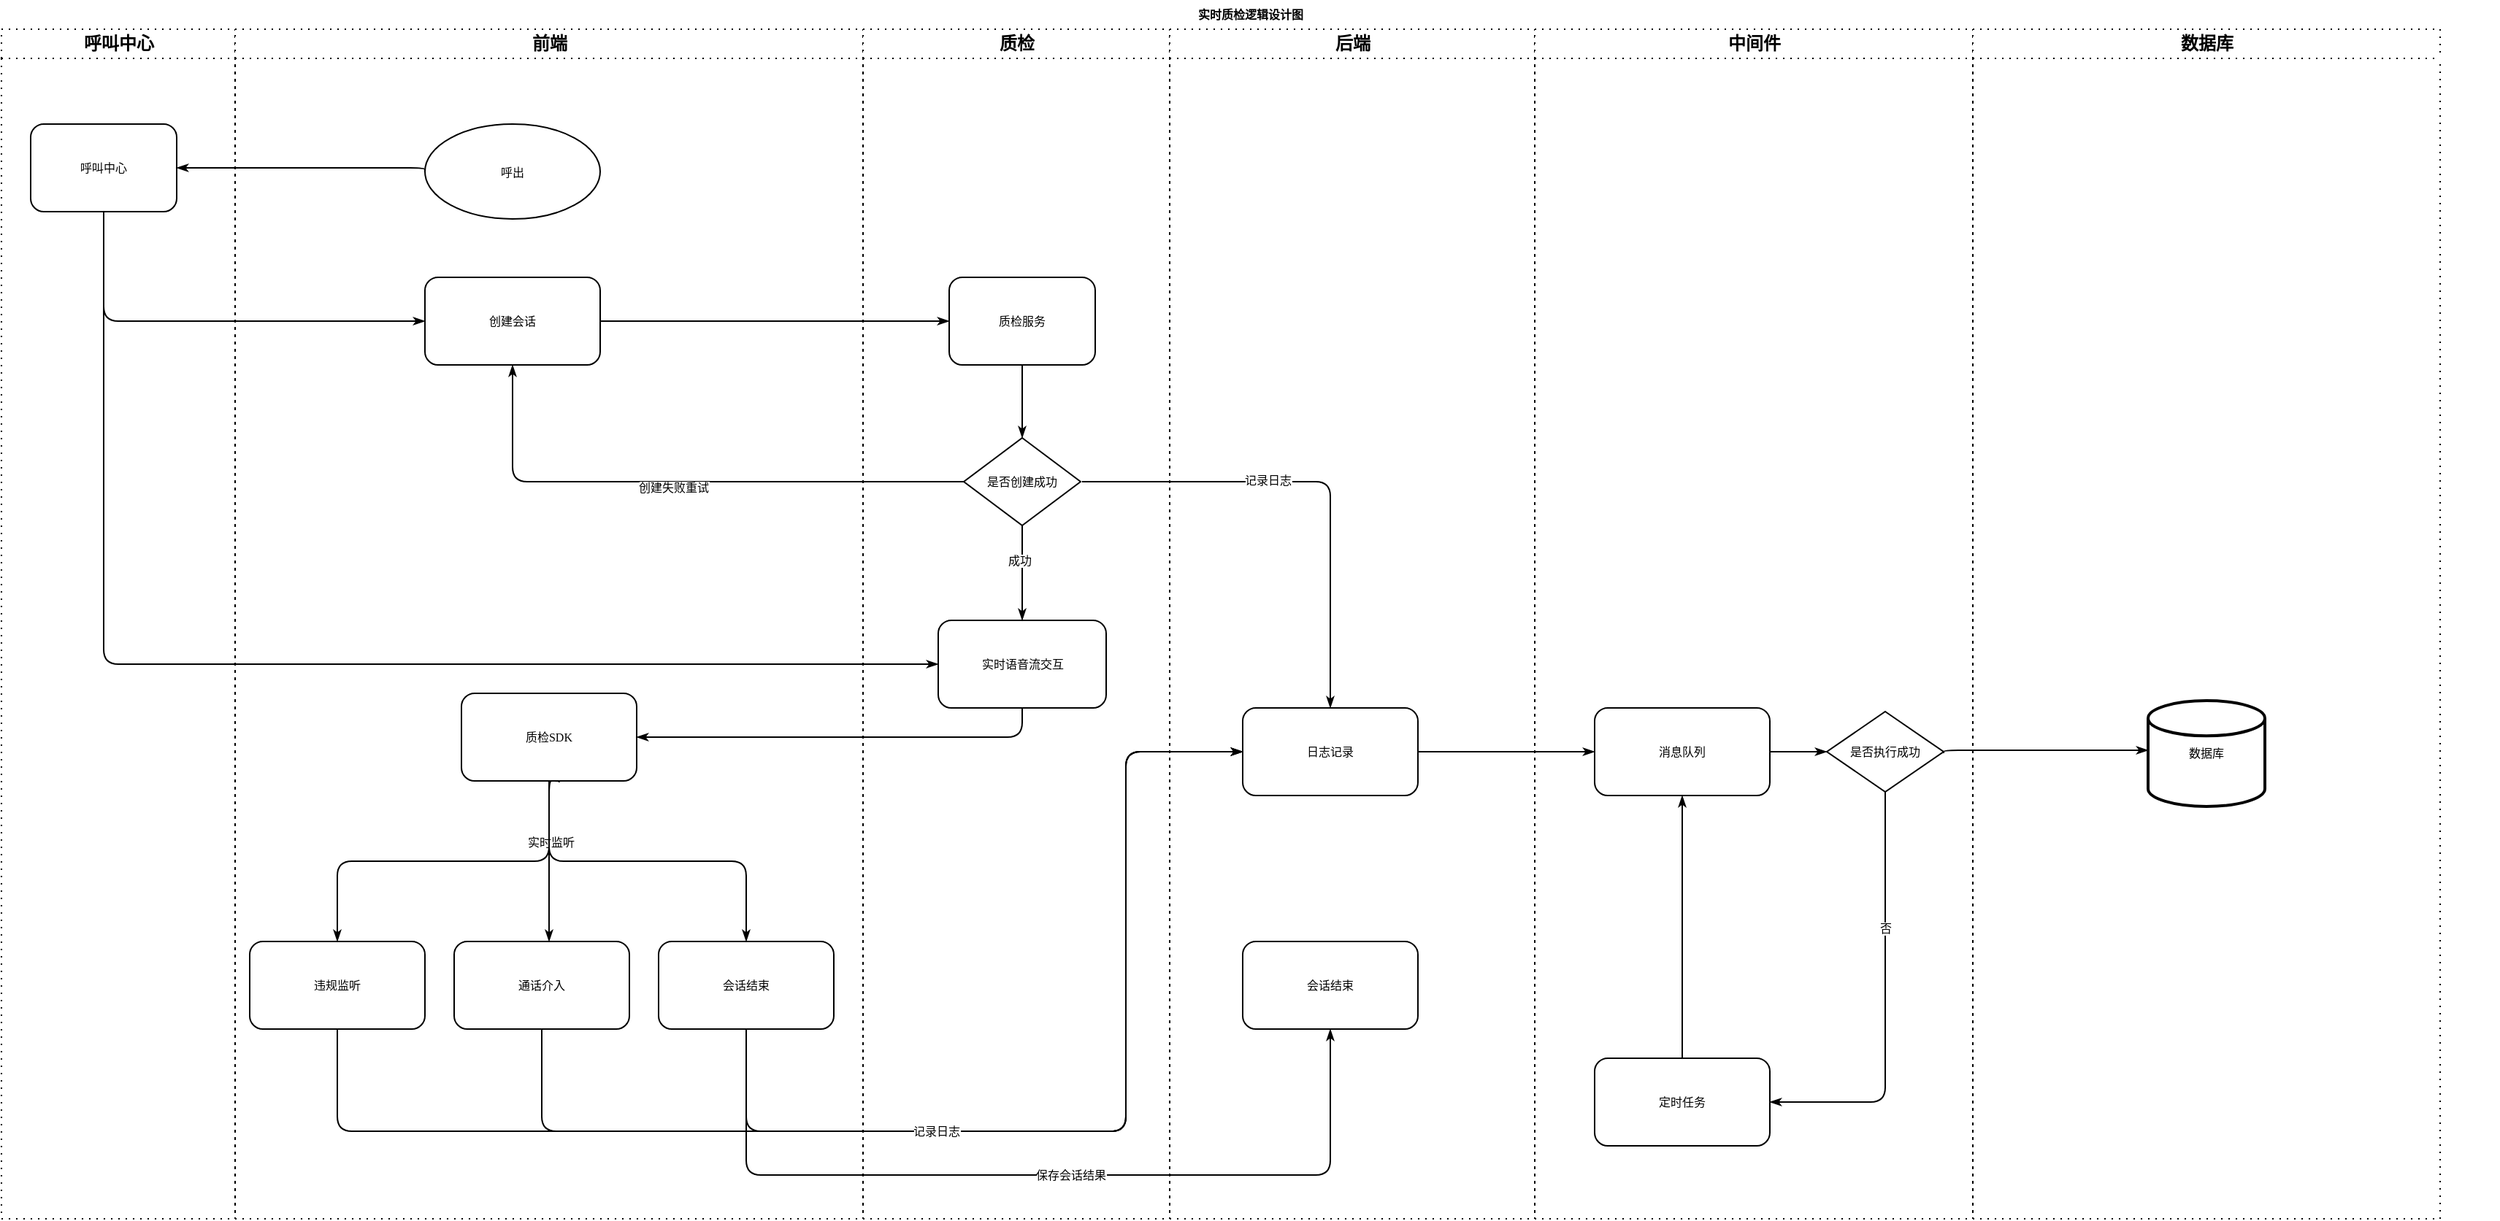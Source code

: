 <mxfile version="14.1.1" type="github">
  <diagram name="Page-1" id="74e2e168-ea6b-b213-b513-2b3c1d86103e">
    <mxGraphModel dx="1234" dy="514" grid="1" gridSize="10" guides="1" tooltips="1" connect="1" arrows="1" fold="1" page="1" pageScale="1" pageWidth="1100" pageHeight="850" background="#ffffff" math="0" shadow="0">
      <root>
        <mxCell id="0" />
        <mxCell id="1" parent="0" />
        <mxCell id="77e6c97f196da883-1" value="实时质检逻辑设计图" style="swimlane;html=1;childLayout=stackLayout;startSize=20;rounded=0;shadow=0;labelBackgroundColor=none;strokeWidth=1;fontFamily=Verdana;fontSize=8;align=center;swimlaneLine=1;strokeColor=none;" parent="1" vertex="1">
          <mxGeometry x="60" width="1710" height="835" as="geometry">
            <mxRectangle x="60" width="140" height="20" as="alternateBounds" />
          </mxGeometry>
        </mxCell>
        <mxCell id="77e6c97f196da883-2" value="呼叫中心" style="swimlane;html=1;startSize=20;swimlaneFillColor=none;dashed=1;dashPattern=1 4;" parent="77e6c97f196da883-1" vertex="1">
          <mxGeometry y="20" width="160" height="815" as="geometry" />
        </mxCell>
        <mxCell id="77e6c97f196da883-8" value="&lt;font style=&quot;vertical-align: inherit&quot;&gt;&lt;font style=&quot;vertical-align: inherit&quot;&gt;呼叫中心&lt;/font&gt;&lt;/font&gt;" style="rounded=1;whiteSpace=wrap;html=1;shadow=0;labelBackgroundColor=none;strokeWidth=1;fontFamily=Verdana;fontSize=8;align=center;" parent="77e6c97f196da883-2" vertex="1">
          <mxGeometry x="20" y="65" width="100" height="60" as="geometry" />
        </mxCell>
        <mxCell id="77e6c97f196da883-28" style="edgeStyle=orthogonalEdgeStyle;rounded=1;html=1;labelBackgroundColor=none;startArrow=none;startFill=0;startSize=5;endArrow=classicThin;endFill=1;endSize=5;jettySize=auto;orthogonalLoop=1;strokeWidth=1;fontFamily=Verdana;fontSize=8" parent="77e6c97f196da883-1" source="77e6c97f196da883-9" target="77e6c97f196da883-12" edge="1">
          <mxGeometry relative="1" as="geometry" />
        </mxCell>
        <object label="" placeholders="1" id="77e6c97f196da883-30">
          <mxCell style="edgeStyle=orthogonalEdgeStyle;rounded=1;html=1;labelBackgroundColor=none;startArrow=none;startFill=0;startSize=5;endArrow=classicThin;endFill=1;endSize=5;jettySize=auto;orthogonalLoop=1;strokeWidth=1;fontFamily=Verdana;fontSize=8" parent="77e6c97f196da883-1" source="77e6c97f196da883-13" target="77e6c97f196da883-9" edge="1">
            <mxGeometry relative="1" as="geometry" />
          </mxCell>
        </object>
        <mxCell id="eDigmIHYkgGR732zNb33-26" value="&lt;font style=&quot;vertical-align: inherit&quot;&gt;&lt;font style=&quot;vertical-align: inherit&quot;&gt;创建失败重试&lt;/font&gt;&lt;/font&gt;" style="edgeLabel;html=1;align=center;verticalAlign=middle;resizable=0;points=[];fontSize=8;fontFamily=Verdana;" vertex="1" connectable="0" parent="77e6c97f196da883-30">
          <mxGeometry x="0.025" y="4" relative="1" as="geometry">
            <mxPoint as="offset" />
          </mxGeometry>
        </mxCell>
        <mxCell id="77e6c97f196da883-33" style="edgeStyle=orthogonalEdgeStyle;rounded=1;html=1;labelBackgroundColor=none;startArrow=none;startFill=0;startSize=5;endArrow=classicThin;endFill=1;endSize=5;jettySize=auto;orthogonalLoop=1;strokeWidth=1;fontFamily=Verdana;fontSize=8;" parent="77e6c97f196da883-1" target="eDigmIHYkgGR732zNb33-33" edge="1">
          <mxGeometry relative="1" as="geometry">
            <mxPoint x="740" y="330" as="sourcePoint" />
            <mxPoint x="1000" y="350" as="targetPoint" />
            <Array as="points">
              <mxPoint x="910" y="330" />
            </Array>
          </mxGeometry>
        </mxCell>
        <mxCell id="eDigmIHYkgGR732zNb33-24" value="&lt;font style=&quot;vertical-align: inherit&quot;&gt;&lt;font style=&quot;vertical-align: inherit&quot;&gt;记录日志&lt;br&gt;&lt;/font&gt;&lt;/font&gt;" style="edgeLabel;html=1;align=center;verticalAlign=middle;resizable=0;points=[];fontSize=8;fontFamily=Verdana;" vertex="1" connectable="0" parent="77e6c97f196da883-33">
          <mxGeometry x="-0.221" y="1" relative="1" as="geometry">
            <mxPoint as="offset" />
          </mxGeometry>
        </mxCell>
        <mxCell id="77e6c97f196da883-3" value="前端" style="swimlane;html=1;startSize=20;dashed=1;dashPattern=1 4;" parent="77e6c97f196da883-1" vertex="1">
          <mxGeometry x="160" y="20" width="430" height="815" as="geometry" />
        </mxCell>
        <mxCell id="77e6c97f196da883-9" value="创建会话" style="rounded=1;whiteSpace=wrap;html=1;shadow=0;labelBackgroundColor=none;strokeWidth=1;fontFamily=Verdana;fontSize=8;align=center;" parent="77e6c97f196da883-3" vertex="1">
          <mxGeometry x="130" y="170" width="120" height="60" as="geometry" />
        </mxCell>
        <mxCell id="eDigmIHYkgGR732zNb33-14" value="&lt;font style=&quot;vertical-align: inherit&quot;&gt;&lt;font style=&quot;vertical-align: inherit&quot;&gt;违规监听&lt;/font&gt;&lt;/font&gt;" style="rounded=1;whiteSpace=wrap;html=1;fontFamily=Verdana;fontSize=8;" vertex="1" parent="77e6c97f196da883-3">
          <mxGeometry x="10" y="625" width="120" height="60" as="geometry" />
        </mxCell>
        <mxCell id="eDigmIHYkgGR732zNb33-15" value="&lt;font style=&quot;vertical-align: inherit&quot;&gt;&lt;font style=&quot;vertical-align: inherit&quot;&gt;通话介入&lt;/font&gt;&lt;/font&gt;" style="rounded=1;whiteSpace=wrap;html=1;fontFamily=Verdana;fontSize=8;" vertex="1" parent="77e6c97f196da883-3">
          <mxGeometry x="150" y="625" width="120" height="60" as="geometry" />
        </mxCell>
        <mxCell id="eDigmIHYkgGR732zNb33-20" style="edgeStyle=orthogonalEdgeStyle;orthogonalLoop=1;jettySize=auto;html=1;exitX=0.558;exitY=1.017;exitDx=0;exitDy=0;labelBackgroundColor=none;startFill=0;startSize=5;endArrow=classicThin;endFill=1;endSize=5;strokeColor=#000000;strokeWidth=1;fontFamily=Verdana;fontSize=8;exitPerimeter=0;" edge="1" parent="77e6c97f196da883-3" source="eDigmIHYkgGR732zNb33-16" target="eDigmIHYkgGR732zNb33-15">
          <mxGeometry relative="1" as="geometry">
            <mxPoint x="190" y="624" as="targetPoint" />
            <Array as="points">
              <mxPoint x="222" y="515" />
              <mxPoint x="215" y="515" />
            </Array>
          </mxGeometry>
        </mxCell>
        <mxCell id="eDigmIHYkgGR732zNb33-21" value="&lt;font style=&quot;vertical-align: inherit&quot;&gt;&lt;font style=&quot;vertical-align: inherit&quot;&gt;实时监听&lt;br&gt;&lt;/font&gt;&lt;/font&gt;" style="edgeLabel;html=1;align=center;verticalAlign=middle;resizable=0;points=[];fontSize=8;fontFamily=Verdana;" vertex="1" connectable="0" parent="eDigmIHYkgGR732zNb33-20">
          <mxGeometry x="-0.154" y="1" relative="1" as="geometry">
            <mxPoint as="offset" />
          </mxGeometry>
        </mxCell>
        <mxCell id="eDigmIHYkgGR732zNb33-22" style="edgeStyle=orthogonalEdgeStyle;orthogonalLoop=1;jettySize=auto;html=1;exitX=0.5;exitY=1;exitDx=0;exitDy=0;entryX=0.5;entryY=0;entryDx=0;entryDy=0;labelBackgroundColor=none;startFill=0;startSize=5;endArrow=classicThin;endFill=1;endSize=5;strokeColor=#000000;strokeWidth=1;fontFamily=Verdana;fontSize=8;exitPerimeter=0;" edge="1" parent="77e6c97f196da883-3" source="eDigmIHYkgGR732zNb33-16" target="eDigmIHYkgGR732zNb33-14">
          <mxGeometry relative="1" as="geometry" />
        </mxCell>
        <mxCell id="eDigmIHYkgGR732zNb33-23" style="edgeStyle=orthogonalEdgeStyle;orthogonalLoop=1;jettySize=auto;html=1;exitX=0.5;exitY=1;exitDx=0;exitDy=0;entryX=0.5;entryY=0;entryDx=0;entryDy=0;labelBackgroundColor=none;startFill=0;startSize=5;endArrow=classicThin;endFill=1;endSize=5;strokeColor=#000000;strokeWidth=1;fontFamily=Verdana;fontSize=8;" edge="1" parent="77e6c97f196da883-3" source="eDigmIHYkgGR732zNb33-16" target="eDigmIHYkgGR732zNb33-19">
          <mxGeometry relative="1" as="geometry" />
        </mxCell>
        <mxCell id="eDigmIHYkgGR732zNb33-16" value="&lt;font style=&quot;vertical-align: inherit&quot;&gt;&lt;font style=&quot;vertical-align: inherit&quot;&gt;质检SDK&lt;/font&gt;&lt;/font&gt;" style="rounded=1;whiteSpace=wrap;html=1;fontFamily=Verdana;fontSize=8;" vertex="1" parent="77e6c97f196da883-3">
          <mxGeometry x="155" y="455" width="120" height="60" as="geometry" />
        </mxCell>
        <mxCell id="eDigmIHYkgGR732zNb33-19" value="&lt;font style=&quot;vertical-align: inherit&quot;&gt;&lt;font style=&quot;vertical-align: inherit&quot;&gt;会话结束&lt;/font&gt;&lt;/font&gt;" style="rounded=1;whiteSpace=wrap;html=1;fontFamily=Verdana;fontSize=8;" vertex="1" parent="77e6c97f196da883-3">
          <mxGeometry x="290" y="625" width="120" height="60" as="geometry" />
        </mxCell>
        <mxCell id="eDigmIHYkgGR732zNb33-44" value="&lt;span&gt;呼出&lt;/span&gt;" style="ellipse;whiteSpace=wrap;html=1;fontFamily=Verdana;fontSize=8;" vertex="1" parent="77e6c97f196da883-3">
          <mxGeometry x="130" y="65" width="120" height="65" as="geometry" />
        </mxCell>
        <mxCell id="77e6c97f196da883-4" value="质检" style="swimlane;html=1;startSize=20;dashed=1;dashPattern=1 4;" parent="77e6c97f196da883-1" vertex="1">
          <mxGeometry x="590" y="20" width="210" height="815" as="geometry" />
        </mxCell>
        <mxCell id="77e6c97f196da883-12" value="&lt;font style=&quot;vertical-align: inherit&quot;&gt;&lt;font style=&quot;vertical-align: inherit&quot;&gt;质检服务&lt;/font&gt;&lt;/font&gt;" style="rounded=1;whiteSpace=wrap;html=1;shadow=0;labelBackgroundColor=none;strokeWidth=1;fontFamily=Verdana;fontSize=8;align=center;" parent="77e6c97f196da883-4" vertex="1">
          <mxGeometry x="59" y="170" width="100" height="60" as="geometry" />
        </mxCell>
        <mxCell id="eDigmIHYkgGR732zNb33-11" style="edgeStyle=orthogonalEdgeStyle;orthogonalLoop=1;jettySize=auto;html=1;exitX=0.5;exitY=1;exitDx=0;exitDy=0;labelBackgroundColor=none;startFill=0;startSize=5;endArrow=classicThin;endFill=1;endSize=5;strokeColor=#000000;strokeWidth=1;fontFamily=Verdana;fontSize=8;" edge="1" parent="77e6c97f196da883-4" source="77e6c97f196da883-13" target="eDigmIHYkgGR732zNb33-10">
          <mxGeometry relative="1" as="geometry" />
        </mxCell>
        <mxCell id="eDigmIHYkgGR732zNb33-25" value="&lt;font style=&quot;vertical-align: inherit&quot;&gt;&lt;font style=&quot;vertical-align: inherit&quot;&gt;成功&lt;/font&gt;&lt;/font&gt;" style="edgeLabel;html=1;align=center;verticalAlign=middle;resizable=0;points=[];fontSize=8;fontFamily=Verdana;" vertex="1" connectable="0" parent="eDigmIHYkgGR732zNb33-11">
          <mxGeometry x="-0.262" y="-2" relative="1" as="geometry">
            <mxPoint as="offset" />
          </mxGeometry>
        </mxCell>
        <mxCell id="77e6c97f196da883-13" value="&lt;font style=&quot;vertical-align: inherit&quot;&gt;&lt;font style=&quot;vertical-align: inherit&quot;&gt;是否创建成功&lt;/font&gt;&lt;/font&gt;" style="rhombus;whiteSpace=wrap;html=1;rounded=0;shadow=0;labelBackgroundColor=none;strokeWidth=1;fontFamily=Verdana;fontSize=8;align=center;" parent="77e6c97f196da883-4" vertex="1">
          <mxGeometry x="69" y="280" width="80" height="60" as="geometry" />
        </mxCell>
        <mxCell id="77e6c97f196da883-29" style="edgeStyle=orthogonalEdgeStyle;rounded=1;html=1;labelBackgroundColor=none;startArrow=none;startFill=0;startSize=5;endArrow=classicThin;endFill=1;endSize=5;jettySize=auto;orthogonalLoop=1;strokeWidth=1;fontFamily=Verdana;fontSize=8;exitX=0.5;exitY=1;exitDx=0;exitDy=0;" parent="77e6c97f196da883-4" source="77e6c97f196da883-12" target="77e6c97f196da883-13" edge="1">
          <mxGeometry relative="1" as="geometry">
            <mxPoint x="80" y="215" as="sourcePoint" />
          </mxGeometry>
        </mxCell>
        <mxCell id="eDigmIHYkgGR732zNb33-10" value="&lt;font style=&quot;vertical-align: inherit&quot;&gt;&lt;font style=&quot;vertical-align: inherit&quot;&gt;&lt;font style=&quot;vertical-align: inherit&quot;&gt;&lt;font style=&quot;vertical-align: inherit&quot;&gt;实时语音流交互&lt;/font&gt;&lt;/font&gt;&lt;/font&gt;&lt;/font&gt;" style="rounded=1;whiteSpace=wrap;html=1;fontFamily=Verdana;fontSize=8;" vertex="1" parent="77e6c97f196da883-4">
          <mxGeometry x="51.5" y="405" width="115" height="60" as="geometry" />
        </mxCell>
        <mxCell id="77e6c97f196da883-5" value="后端" style="swimlane;html=1;startSize=20;dashed=1;dashPattern=1 4;" parent="77e6c97f196da883-1" vertex="1">
          <mxGeometry x="800" y="20" width="250" height="815" as="geometry" />
        </mxCell>
        <mxCell id="eDigmIHYkgGR732zNb33-32" value="会话结束" style="rounded=1;whiteSpace=wrap;html=1;fontFamily=Verdana;fontSize=8;" vertex="1" parent="77e6c97f196da883-5">
          <mxGeometry x="50" y="625" width="120" height="60" as="geometry" />
        </mxCell>
        <mxCell id="eDigmIHYkgGR732zNb33-33" value="日志记录" style="rounded=1;whiteSpace=wrap;html=1;fontFamily=Verdana;fontSize=8;" vertex="1" parent="77e6c97f196da883-5">
          <mxGeometry x="50" y="465" width="120" height="60" as="geometry" />
        </mxCell>
        <mxCell id="77e6c97f196da883-6" value="中间件" style="swimlane;html=1;startSize=20;dashed=1;dashPattern=1 4;" parent="77e6c97f196da883-1" vertex="1">
          <mxGeometry x="1050" y="20" width="300" height="815" as="geometry" />
        </mxCell>
        <mxCell id="eDigmIHYkgGR732zNb33-41" value="消息队列" style="rounded=1;whiteSpace=wrap;html=1;fontFamily=Verdana;fontSize=8;" vertex="1" parent="77e6c97f196da883-6">
          <mxGeometry x="41" y="465" width="120" height="60" as="geometry" />
        </mxCell>
        <mxCell id="eDigmIHYkgGR732zNb33-56" style="edgeStyle=orthogonalEdgeStyle;orthogonalLoop=1;jettySize=auto;html=1;exitX=0.5;exitY=0;exitDx=0;exitDy=0;entryX=0.5;entryY=1;entryDx=0;entryDy=0;labelBackgroundColor=none;startFill=0;startSize=5;endArrow=classicThin;endFill=1;endSize=5;strokeColor=#000000;strokeWidth=1;fontFamily=Verdana;fontSize=8;" edge="1" parent="77e6c97f196da883-6" source="eDigmIHYkgGR732zNb33-43" target="eDigmIHYkgGR732zNb33-41">
          <mxGeometry relative="1" as="geometry" />
        </mxCell>
        <mxCell id="eDigmIHYkgGR732zNb33-43" value="定时任务" style="rounded=1;whiteSpace=wrap;html=1;fontFamily=Verdana;fontSize=8;" vertex="1" parent="77e6c97f196da883-6">
          <mxGeometry x="41" y="705" width="120" height="60" as="geometry" />
        </mxCell>
        <mxCell id="eDigmIHYkgGR732zNb33-48" value="是否执行成功" style="rhombus;whiteSpace=wrap;html=1;fontFamily=Verdana;fontSize=8;" vertex="1" parent="77e6c97f196da883-6">
          <mxGeometry x="200" y="467.5" width="80" height="55" as="geometry" />
        </mxCell>
        <mxCell id="eDigmIHYkgGR732zNb33-49" style="edgeStyle=orthogonalEdgeStyle;orthogonalLoop=1;jettySize=auto;html=1;exitX=1;exitY=0.5;exitDx=0;exitDy=0;entryX=0;entryY=0.5;entryDx=0;entryDy=0;labelBackgroundColor=none;startFill=0;startSize=5;endArrow=classicThin;endFill=1;endSize=5;strokeColor=#000000;strokeWidth=1;fontFamily=Verdana;fontSize=8;" edge="1" parent="77e6c97f196da883-6" source="eDigmIHYkgGR732zNb33-41" target="eDigmIHYkgGR732zNb33-48">
          <mxGeometry relative="1" as="geometry" />
        </mxCell>
        <mxCell id="eDigmIHYkgGR732zNb33-53" style="edgeStyle=orthogonalEdgeStyle;orthogonalLoop=1;jettySize=auto;html=1;exitX=0.5;exitY=1;exitDx=0;exitDy=0;entryX=1;entryY=0.5;entryDx=0;entryDy=0;labelBackgroundColor=none;startFill=0;startSize=5;endArrow=classicThin;endFill=1;endSize=5;strokeColor=#000000;strokeWidth=1;fontFamily=Verdana;fontSize=8;" edge="1" parent="77e6c97f196da883-6" source="eDigmIHYkgGR732zNb33-48" target="eDigmIHYkgGR732zNb33-43">
          <mxGeometry relative="1" as="geometry" />
        </mxCell>
        <mxCell id="eDigmIHYkgGR732zNb33-55" value="否" style="edgeLabel;html=1;align=center;verticalAlign=middle;resizable=0;points=[];fontSize=8;fontFamily=Verdana;" vertex="1" connectable="0" parent="eDigmIHYkgGR732zNb33-53">
          <mxGeometry x="-0.357" relative="1" as="geometry">
            <mxPoint as="offset" />
          </mxGeometry>
        </mxCell>
        <mxCell id="eDigmIHYkgGR732zNb33-8" style="edgeStyle=orthogonalEdgeStyle;orthogonalLoop=1;jettySize=auto;html=1;exitX=0.5;exitY=1;exitDx=0;exitDy=0;entryX=0;entryY=0.5;entryDx=0;entryDy=0;labelBackgroundColor=none;startFill=0;startSize=5;endArrow=classicThin;endFill=1;endSize=5;strokeWidth=1;fontFamily=Verdana;fontSize=8;" edge="1" parent="77e6c97f196da883-1" source="77e6c97f196da883-8" target="77e6c97f196da883-9">
          <mxGeometry relative="1" as="geometry" />
        </mxCell>
        <mxCell id="eDigmIHYkgGR732zNb33-17" style="edgeStyle=orthogonalEdgeStyle;orthogonalLoop=1;jettySize=auto;html=1;exitX=0.5;exitY=1;exitDx=0;exitDy=0;entryX=0;entryY=0.5;entryDx=0;entryDy=0;labelBackgroundColor=none;startFill=0;startSize=5;endArrow=classicThin;endFill=1;endSize=5;strokeColor=#000000;strokeWidth=1;fontFamily=Verdana;fontSize=8;" edge="1" parent="77e6c97f196da883-1" source="77e6c97f196da883-8" target="eDigmIHYkgGR732zNb33-10">
          <mxGeometry relative="1" as="geometry" />
        </mxCell>
        <mxCell id="eDigmIHYkgGR732zNb33-18" style="edgeStyle=orthogonalEdgeStyle;orthogonalLoop=1;jettySize=auto;html=1;exitX=0.5;exitY=1;exitDx=0;exitDy=0;entryX=1;entryY=0.5;entryDx=0;entryDy=0;labelBackgroundColor=none;startFill=0;startSize=5;endArrow=classicThin;endFill=1;endSize=5;strokeColor=#000000;strokeWidth=1;fontFamily=Verdana;fontSize=8;" edge="1" parent="77e6c97f196da883-1" source="eDigmIHYkgGR732zNb33-10" target="eDigmIHYkgGR732zNb33-16">
          <mxGeometry relative="1" as="geometry" />
        </mxCell>
        <mxCell id="eDigmIHYkgGR732zNb33-34" style="edgeStyle=orthogonalEdgeStyle;orthogonalLoop=1;jettySize=auto;html=1;exitX=0.5;exitY=1;exitDx=0;exitDy=0;entryX=0;entryY=0.5;entryDx=0;entryDy=0;labelBackgroundColor=none;startFill=0;startSize=5;endArrow=classicThin;endFill=1;endSize=5;strokeColor=#000000;strokeWidth=1;fontFamily=Verdana;fontSize=8;" edge="1" parent="77e6c97f196da883-1" source="eDigmIHYkgGR732zNb33-14" target="eDigmIHYkgGR732zNb33-33">
          <mxGeometry relative="1" as="geometry">
            <Array as="points">
              <mxPoint x="230" y="775" />
              <mxPoint x="770" y="775" />
              <mxPoint x="770" y="515" />
            </Array>
          </mxGeometry>
        </mxCell>
        <mxCell id="eDigmIHYkgGR732zNb33-36" style="edgeStyle=orthogonalEdgeStyle;orthogonalLoop=1;jettySize=auto;html=1;exitX=0.5;exitY=1;exitDx=0;exitDy=0;entryX=0;entryY=0.5;entryDx=0;entryDy=0;labelBackgroundColor=none;startFill=0;startSize=5;endArrow=classicThin;endFill=1;endSize=5;strokeColor=#000000;strokeWidth=1;fontFamily=Verdana;fontSize=8;" edge="1" parent="77e6c97f196da883-1" source="eDigmIHYkgGR732zNb33-15" target="eDigmIHYkgGR732zNb33-33">
          <mxGeometry relative="1" as="geometry">
            <Array as="points">
              <mxPoint x="370" y="775" />
              <mxPoint x="770" y="775" />
              <mxPoint x="770" y="515" />
            </Array>
          </mxGeometry>
        </mxCell>
        <mxCell id="eDigmIHYkgGR732zNb33-37" style="edgeStyle=orthogonalEdgeStyle;orthogonalLoop=1;jettySize=auto;html=1;exitX=0.5;exitY=1;exitDx=0;exitDy=0;entryX=0;entryY=0.5;entryDx=0;entryDy=0;labelBackgroundColor=none;startFill=0;startSize=5;endArrow=classicThin;endFill=1;endSize=5;strokeColor=#000000;strokeWidth=1;fontFamily=Verdana;fontSize=8;" edge="1" parent="77e6c97f196da883-1" source="eDigmIHYkgGR732zNb33-19" target="eDigmIHYkgGR732zNb33-33">
          <mxGeometry relative="1" as="geometry">
            <Array as="points">
              <mxPoint x="510" y="775" />
              <mxPoint x="770" y="775" />
              <mxPoint x="770" y="515" />
            </Array>
          </mxGeometry>
        </mxCell>
        <mxCell id="eDigmIHYkgGR732zNb33-38" value="记录日志" style="edgeLabel;html=1;align=center;verticalAlign=middle;resizable=0;points=[];fontSize=8;fontFamily=Verdana;" vertex="1" connectable="0" parent="eDigmIHYkgGR732zNb33-37">
          <mxGeometry x="-0.403" relative="1" as="geometry">
            <mxPoint as="offset" />
          </mxGeometry>
        </mxCell>
        <mxCell id="eDigmIHYkgGR732zNb33-45" style="edgeStyle=orthogonalEdgeStyle;orthogonalLoop=1;jettySize=auto;html=1;exitX=1;exitY=0.5;exitDx=0;exitDy=0;labelBackgroundColor=none;startFill=0;startSize=5;endArrow=classicThin;endFill=1;endSize=5;strokeColor=#000000;strokeWidth=1;fontFamily=Verdana;fontSize=8;" edge="1" parent="77e6c97f196da883-1" source="eDigmIHYkgGR732zNb33-33" target="eDigmIHYkgGR732zNb33-41">
          <mxGeometry relative="1" as="geometry" />
        </mxCell>
        <mxCell id="eDigmIHYkgGR732zNb33-58" style="edgeStyle=orthogonalEdgeStyle;orthogonalLoop=1;jettySize=auto;html=1;exitX=0;exitY=0.5;exitDx=0;exitDy=0;labelBackgroundColor=none;startFill=0;startSize=5;endArrow=classicThin;endFill=1;endSize=5;strokeColor=#000000;strokeWidth=1;fontFamily=Verdana;fontSize=8;" edge="1" parent="77e6c97f196da883-1" source="eDigmIHYkgGR732zNb33-44" target="77e6c97f196da883-8">
          <mxGeometry relative="1" as="geometry">
            <Array as="points">
              <mxPoint x="290" y="115" />
            </Array>
          </mxGeometry>
        </mxCell>
        <mxCell id="eDigmIHYkgGR732zNb33-59" style="edgeStyle=orthogonalEdgeStyle;orthogonalLoop=1;jettySize=auto;html=1;exitX=0.5;exitY=1;exitDx=0;exitDy=0;entryX=0.5;entryY=1;entryDx=0;entryDy=0;labelBackgroundColor=none;startFill=0;startSize=5;endArrow=classicThin;endFill=1;endSize=5;strokeColor=#000000;strokeWidth=1;fontFamily=Verdana;fontSize=8;" edge="1" parent="77e6c97f196da883-1" source="eDigmIHYkgGR732zNb33-19" target="eDigmIHYkgGR732zNb33-32">
          <mxGeometry relative="1" as="geometry">
            <Array as="points">
              <mxPoint x="510" y="805" />
              <mxPoint x="910" y="805" />
            </Array>
          </mxGeometry>
        </mxCell>
        <mxCell id="eDigmIHYkgGR732zNb33-60" value="保存会话结果" style="edgeLabel;html=1;align=center;verticalAlign=middle;resizable=0;points=[];fontSize=8;fontFamily=Verdana;" vertex="1" connectable="0" parent="eDigmIHYkgGR732zNb33-59">
          <mxGeometry x="0.073" relative="1" as="geometry">
            <mxPoint as="offset" />
          </mxGeometry>
        </mxCell>
        <mxCell id="77e6c97f196da883-7" value="数据库" style="swimlane;html=1;startSize=20;dashed=1;dashPattern=1 4;" parent="77e6c97f196da883-1" vertex="1">
          <mxGeometry x="1350" y="20" width="320" height="815" as="geometry" />
        </mxCell>
        <mxCell id="eDigmIHYkgGR732zNb33-42" value="数据库" style="strokeWidth=2;html=1;shape=mxgraph.flowchart.database;whiteSpace=wrap;fontFamily=Verdana;fontSize=8;" vertex="1" parent="77e6c97f196da883-7">
          <mxGeometry x="120" y="460" width="80" height="72.5" as="geometry" />
        </mxCell>
        <mxCell id="eDigmIHYkgGR732zNb33-57" style="edgeStyle=orthogonalEdgeStyle;orthogonalLoop=1;jettySize=auto;html=1;exitX=1;exitY=0.5;exitDx=0;exitDy=0;labelBackgroundColor=none;startFill=0;startSize=5;endArrow=classicThin;endFill=1;endSize=5;strokeColor=#000000;strokeWidth=1;fontFamily=Verdana;fontSize=8;" edge="1" parent="77e6c97f196da883-7">
          <mxGeometry relative="1" as="geometry">
            <mxPoint x="-20" y="496" as="sourcePoint" />
            <mxPoint x="120" y="494" as="targetPoint" />
            <Array as="points">
              <mxPoint x="-20" y="494" />
            </Array>
          </mxGeometry>
        </mxCell>
      </root>
    </mxGraphModel>
  </diagram>
</mxfile>
